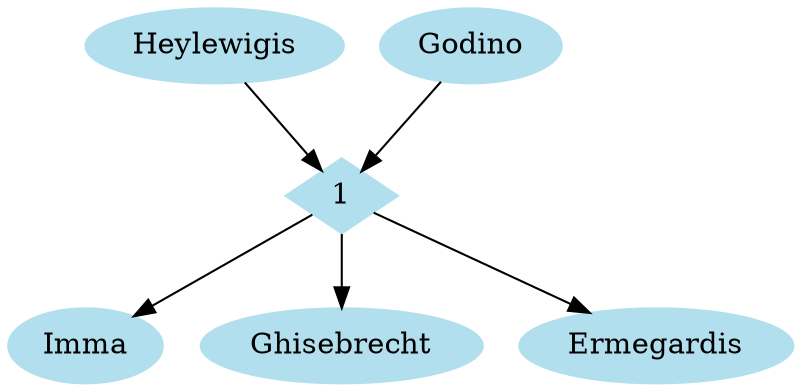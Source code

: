digraph Families {
	node [color=lightblue2 style=filled]
	overlap=false
	"1a" [label=Heylewigis]
	"1b" [label=Godino]
	1 [shape=diamond]
	"1a" -> 1 [weight=12]
	"1b" -> 1 [weight=12]
	"1c1" [label=Imma]
	1 -> "1c1" [weight=6]
	"1c2" [label=Ghisebrecht]
	1 -> "1c2" [weight=6]
	"1c3" [label=Ermegardis]
	1 -> "1c3" [weight=6]
}
